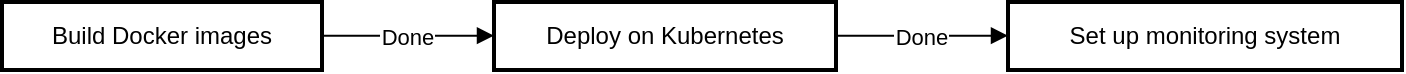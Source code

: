 <mxfile version="21.1.5" type="github">
  <diagram name="Page-1" id="e1mMzADLOqwQGpp4IVVd">
    <mxGraphModel>
      <root>
        <mxCell id="0" />
        <mxCell id="1" parent="0" />
        <mxCell id="2" value="Build Docker images" style="whiteSpace=wrap;strokeWidth=2;" vertex="1" parent="1">
          <mxGeometry width="160" height="34" as="geometry" />
        </mxCell>
        <mxCell id="3" value="Deploy on Kubernetes" style="whiteSpace=wrap;strokeWidth=2;" vertex="1" parent="1">
          <mxGeometry x="246" width="171" height="34" as="geometry" />
        </mxCell>
        <mxCell id="4" value="Set up monitoring system" style="whiteSpace=wrap;strokeWidth=2;" vertex="1" parent="1">
          <mxGeometry x="503" width="197" height="34" as="geometry" />
        </mxCell>
        <mxCell id="5" value="Done" style="curved=1;startArrow=none;endArrow=block;exitX=0.998;exitY=0.495;entryX=-0.003;entryY=0.495;" edge="1" parent="1" source="2" target="3">
          <mxGeometry relative="1" as="geometry">
            <Array as="points" />
          </mxGeometry>
        </mxCell>
        <mxCell id="6" value="Done" style="curved=1;startArrow=none;endArrow=block;exitX=0.998;exitY=0.495;entryX=-0.002;entryY=0.495;" edge="1" parent="1" source="3" target="4">
          <mxGeometry relative="1" as="geometry">
            <Array as="points" />
          </mxGeometry>
        </mxCell>
      </root>
    </mxGraphModel>
  </diagram>
</mxfile>
